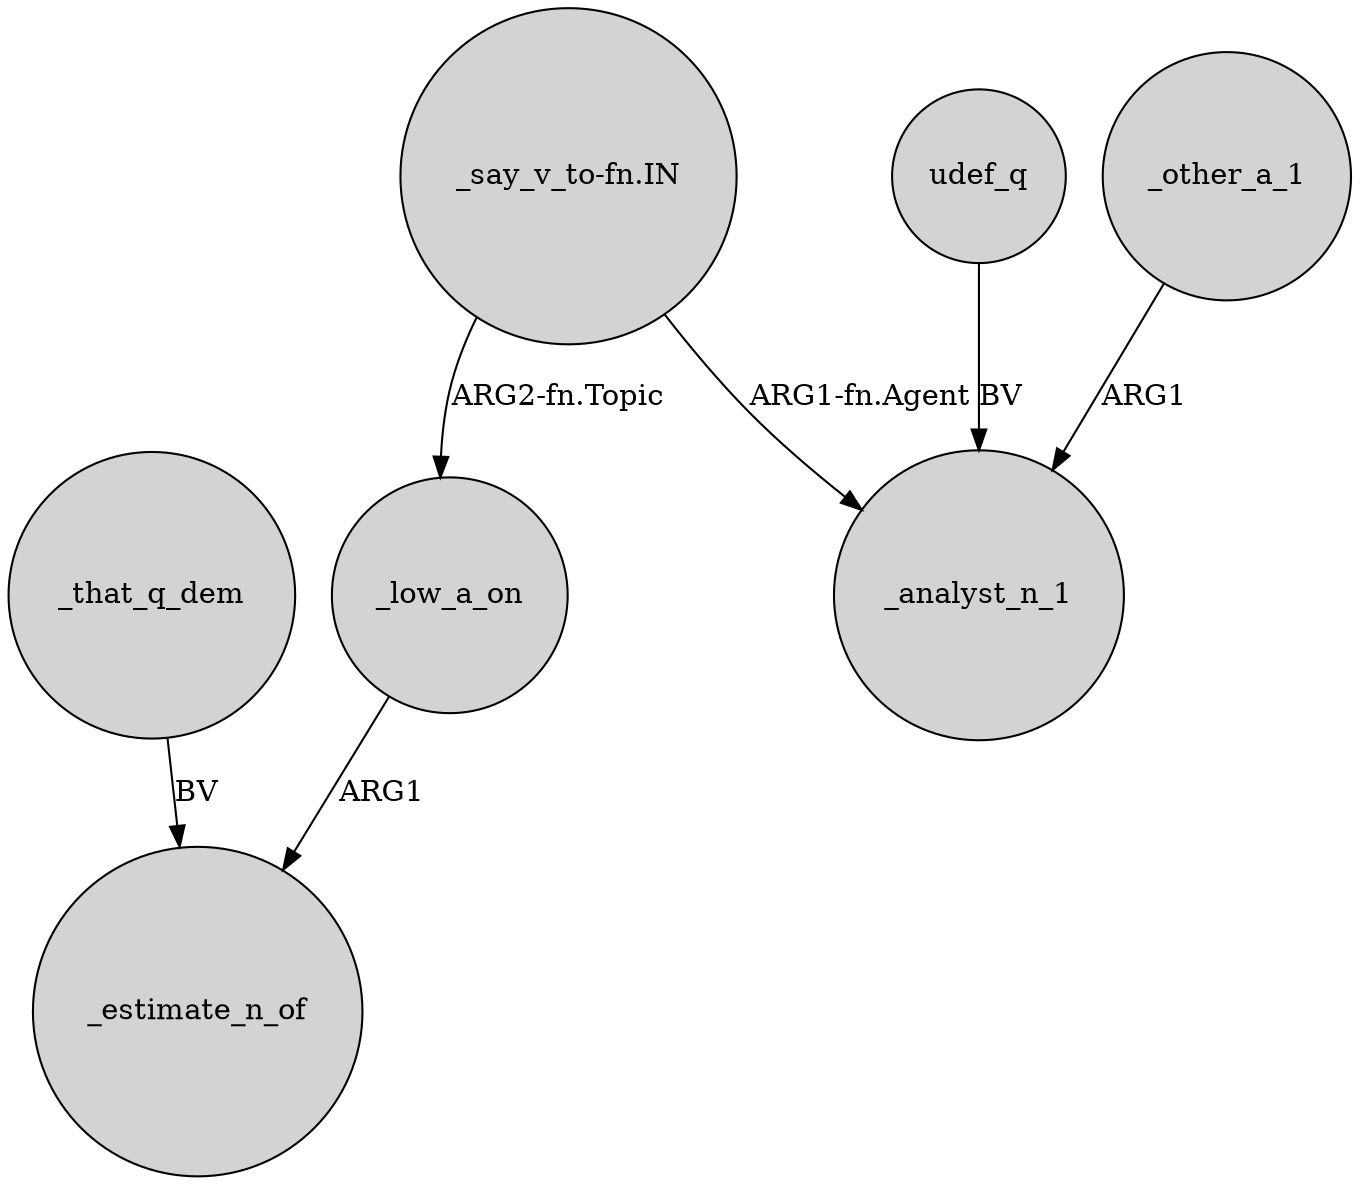 digraph {
	node [shape=circle style=filled]
	_that_q_dem -> _estimate_n_of [label=BV]
	"_say_v_to-fn.IN" -> _low_a_on [label="ARG2-fn.Topic"]
	udef_q -> _analyst_n_1 [label=BV]
	"_say_v_to-fn.IN" -> _analyst_n_1 [label="ARG1-fn.Agent"]
	_low_a_on -> _estimate_n_of [label=ARG1]
	_other_a_1 -> _analyst_n_1 [label=ARG1]
}

